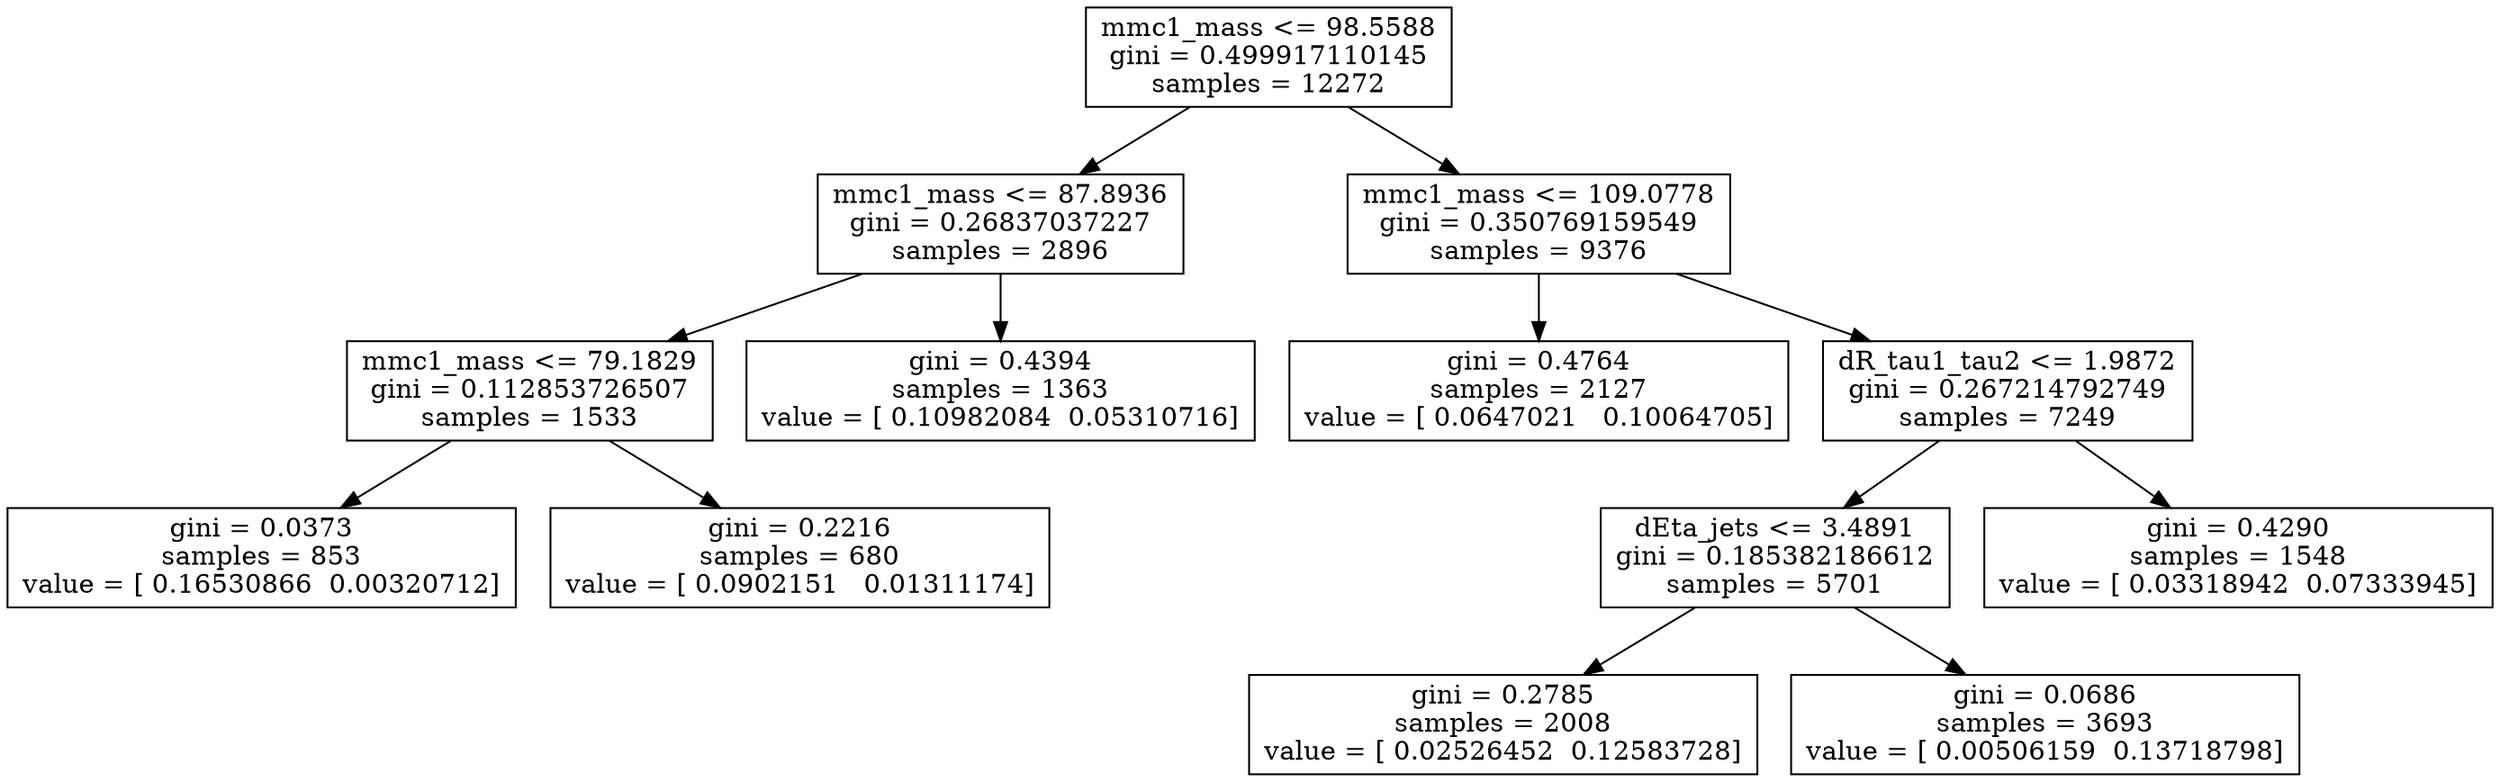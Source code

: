 digraph Tree {
0 [label="mmc1_mass <= 98.5588\ngini = 0.499917110145\nsamples = 12272", shape="box"] ;
1 [label="mmc1_mass <= 87.8936\ngini = 0.26837037227\nsamples = 2896", shape="box"] ;
0 -> 1 ;
2 [label="mmc1_mass <= 79.1829\ngini = 0.112853726507\nsamples = 1533", shape="box"] ;
1 -> 2 ;
3 [label="gini = 0.0373\nsamples = 853\nvalue = [ 0.16530866  0.00320712]", shape="box"] ;
2 -> 3 ;
4 [label="gini = 0.2216\nsamples = 680\nvalue = [ 0.0902151   0.01311174]", shape="box"] ;
2 -> 4 ;
5 [label="gini = 0.4394\nsamples = 1363\nvalue = [ 0.10982084  0.05310716]", shape="box"] ;
1 -> 5 ;
6 [label="mmc1_mass <= 109.0778\ngini = 0.350769159549\nsamples = 9376", shape="box"] ;
0 -> 6 ;
7 [label="gini = 0.4764\nsamples = 2127\nvalue = [ 0.0647021   0.10064705]", shape="box"] ;
6 -> 7 ;
8 [label="dR_tau1_tau2 <= 1.9872\ngini = 0.267214792749\nsamples = 7249", shape="box"] ;
6 -> 8 ;
9 [label="dEta_jets <= 3.4891\ngini = 0.185382186612\nsamples = 5701", shape="box"] ;
8 -> 9 ;
10 [label="gini = 0.2785\nsamples = 2008\nvalue = [ 0.02526452  0.12583728]", shape="box"] ;
9 -> 10 ;
11 [label="gini = 0.0686\nsamples = 3693\nvalue = [ 0.00506159  0.13718798]", shape="box"] ;
9 -> 11 ;
12 [label="gini = 0.4290\nsamples = 1548\nvalue = [ 0.03318942  0.07333945]", shape="box"] ;
8 -> 12 ;
}